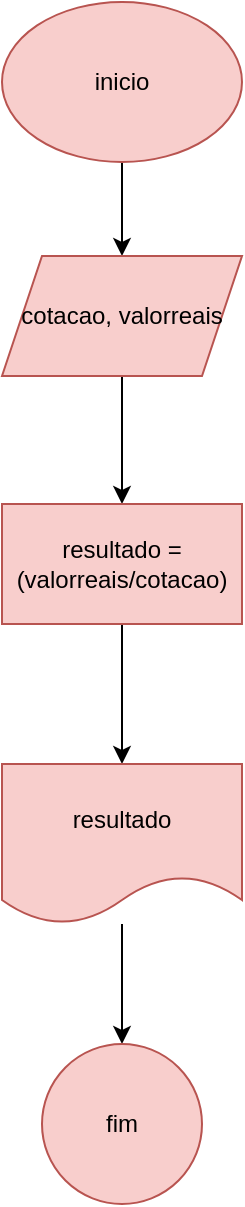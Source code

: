 <mxfile version="26.1.1">
  <diagram name="Página-1" id="g5dmlJWxKQBjWdOeU63H">
    <mxGraphModel dx="880" dy="460" grid="1" gridSize="10" guides="1" tooltips="1" connect="1" arrows="1" fold="1" page="1" pageScale="1" pageWidth="827" pageHeight="1169" math="0" shadow="0">
      <root>
        <mxCell id="0" />
        <mxCell id="1" parent="0" />
        <mxCell id="YyXNov0lEvGkZqQAGX_Z-3" value="" style="edgeStyle=orthogonalEdgeStyle;rounded=0;orthogonalLoop=1;jettySize=auto;html=1;" edge="1" parent="1" source="YyXNov0lEvGkZqQAGX_Z-1" target="YyXNov0lEvGkZqQAGX_Z-2">
          <mxGeometry relative="1" as="geometry" />
        </mxCell>
        <mxCell id="YyXNov0lEvGkZqQAGX_Z-1" value="inicio" style="ellipse;whiteSpace=wrap;html=1;fillColor=#f8cecc;strokeColor=#b85450;" vertex="1" parent="1">
          <mxGeometry x="354" y="10" width="120" height="80" as="geometry" />
        </mxCell>
        <mxCell id="YyXNov0lEvGkZqQAGX_Z-5" value="" style="edgeStyle=orthogonalEdgeStyle;rounded=0;orthogonalLoop=1;jettySize=auto;html=1;" edge="1" parent="1" source="YyXNov0lEvGkZqQAGX_Z-2" target="YyXNov0lEvGkZqQAGX_Z-4">
          <mxGeometry relative="1" as="geometry" />
        </mxCell>
        <mxCell id="YyXNov0lEvGkZqQAGX_Z-2" value="cotacao, valorreais" style="shape=parallelogram;perimeter=parallelogramPerimeter;whiteSpace=wrap;html=1;fixedSize=1;fillColor=#f8cecc;strokeColor=#b85450;" vertex="1" parent="1">
          <mxGeometry x="354" y="137" width="120" height="60" as="geometry" />
        </mxCell>
        <mxCell id="YyXNov0lEvGkZqQAGX_Z-7" value="" style="edgeStyle=orthogonalEdgeStyle;rounded=0;orthogonalLoop=1;jettySize=auto;html=1;" edge="1" parent="1" source="YyXNov0lEvGkZqQAGX_Z-4" target="YyXNov0lEvGkZqQAGX_Z-6">
          <mxGeometry relative="1" as="geometry" />
        </mxCell>
        <mxCell id="YyXNov0lEvGkZqQAGX_Z-4" value="resultado = (valorreais/cotacao)" style="whiteSpace=wrap;html=1;fillColor=#f8cecc;strokeColor=#b85450;" vertex="1" parent="1">
          <mxGeometry x="354" y="261" width="120" height="60" as="geometry" />
        </mxCell>
        <mxCell id="YyXNov0lEvGkZqQAGX_Z-9" value="" style="edgeStyle=orthogonalEdgeStyle;rounded=0;orthogonalLoop=1;jettySize=auto;html=1;" edge="1" parent="1" source="YyXNov0lEvGkZqQAGX_Z-6" target="YyXNov0lEvGkZqQAGX_Z-8">
          <mxGeometry relative="1" as="geometry" />
        </mxCell>
        <mxCell id="YyXNov0lEvGkZqQAGX_Z-6" value="resultado" style="shape=document;whiteSpace=wrap;html=1;boundedLbl=1;fillColor=#f8cecc;strokeColor=#b85450;" vertex="1" parent="1">
          <mxGeometry x="354" y="391" width="120" height="80" as="geometry" />
        </mxCell>
        <mxCell id="YyXNov0lEvGkZqQAGX_Z-8" value="fim" style="ellipse;whiteSpace=wrap;html=1;fillColor=#f8cecc;strokeColor=#b85450;" vertex="1" parent="1">
          <mxGeometry x="374" y="531" width="80" height="80" as="geometry" />
        </mxCell>
      </root>
    </mxGraphModel>
  </diagram>
</mxfile>
